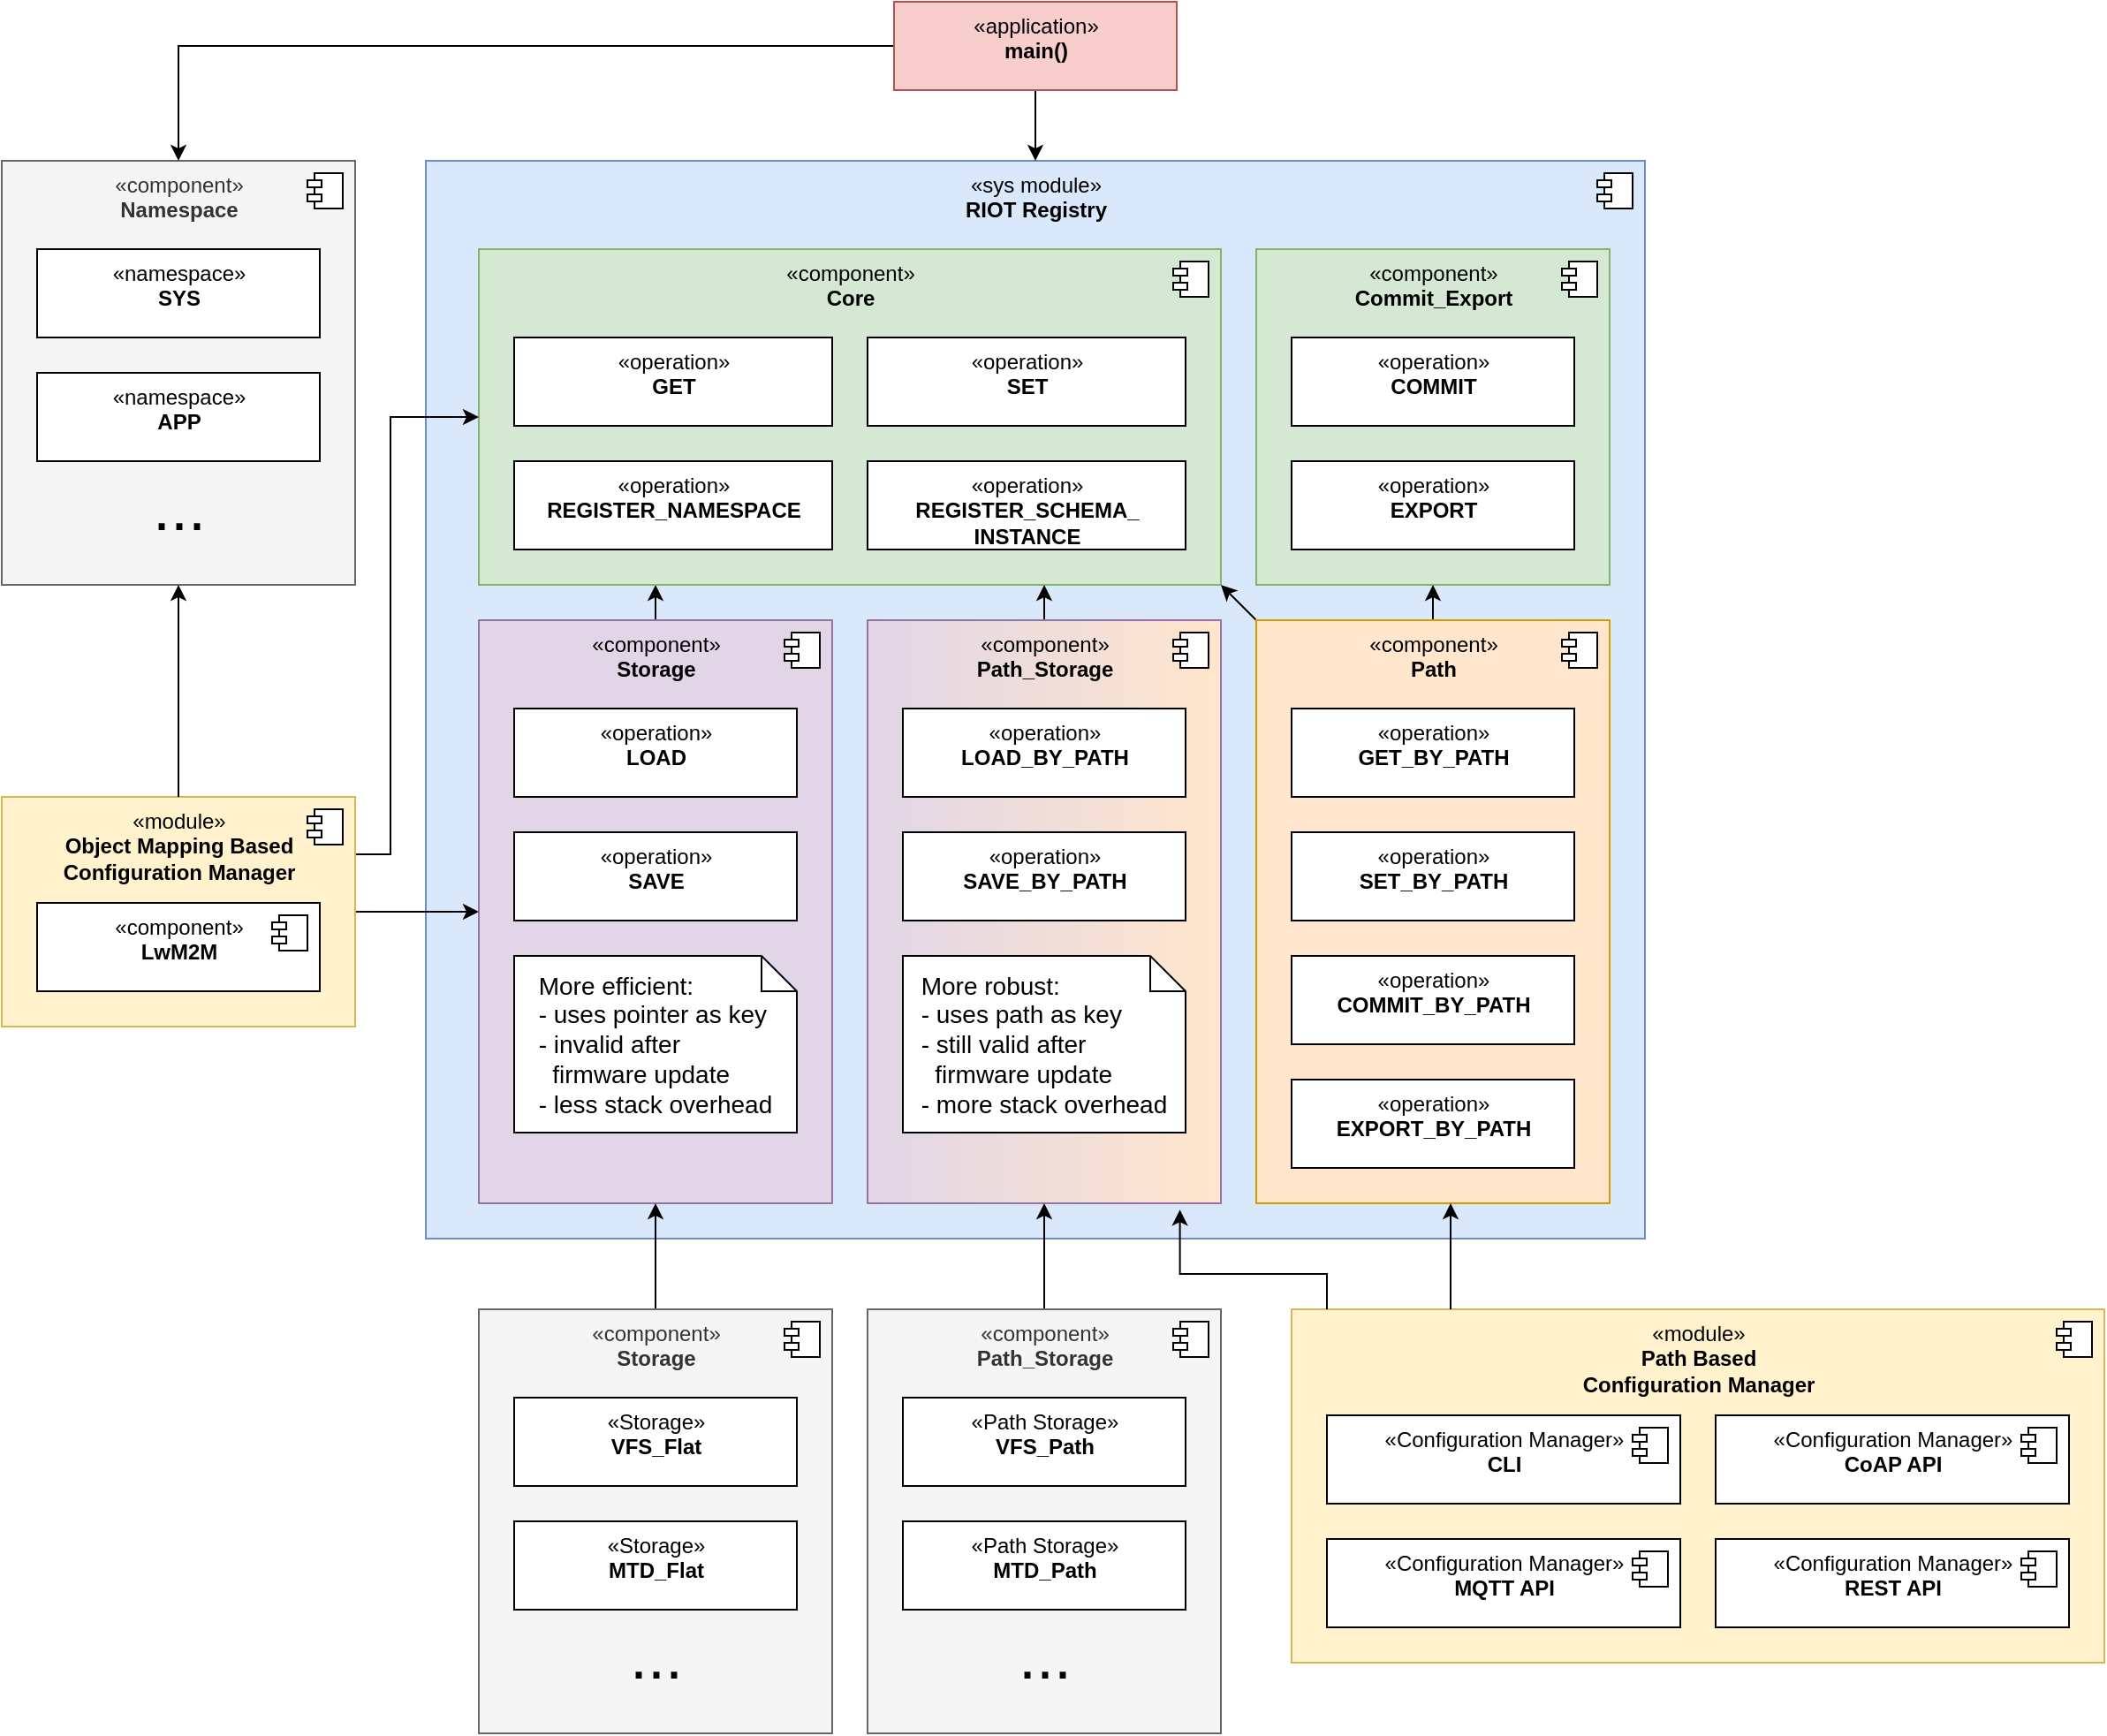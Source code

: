 <mxfile>
    <diagram id="h9DzdqyxrpRUiVM34piB" name="Page-1">
        <mxGraphModel dx="3149" dy="2790" grid="1" gridSize="10" guides="1" tooltips="1" connect="1" arrows="1" fold="1" page="1" pageScale="1" pageWidth="1169" pageHeight="827" math="0" shadow="0">
            <root>
                <mxCell id="0"/>
                <mxCell id="1" parent="0"/>
                <mxCell id="35" value="«sys module»&lt;br&gt;&lt;b&gt;RIOT Registry&lt;/b&gt;" style="html=1;dropTarget=0;verticalAlign=top;fillColor=#dae8fc;strokeColor=#6c8ebf;" vertex="1" parent="1">
                    <mxGeometry x="-250" y="-990" width="690" height="610" as="geometry"/>
                </mxCell>
                <mxCell id="36" value="" style="shape=module;jettyWidth=8;jettyHeight=4;" vertex="1" parent="35">
                    <mxGeometry x="1" width="20" height="20" relative="1" as="geometry">
                        <mxPoint x="-27" y="7" as="offset"/>
                    </mxGeometry>
                </mxCell>
                <mxCell id="96" value="«component»&lt;br&gt;&lt;b&gt;Commit_Export&lt;/b&gt;" style="html=1;dropTarget=0;verticalAlign=top;fillColor=#d5e8d4;strokeColor=#82b366;" vertex="1" parent="1">
                    <mxGeometry x="220" y="-940" width="200" height="190" as="geometry"/>
                </mxCell>
                <mxCell id="97" value="" style="shape=module;jettyWidth=8;jettyHeight=4;" vertex="1" parent="96">
                    <mxGeometry x="1" width="20" height="20" relative="1" as="geometry">
                        <mxPoint x="-27" y="7" as="offset"/>
                    </mxGeometry>
                </mxCell>
                <mxCell id="74" style="edgeStyle=elbowEdgeStyle;rounded=0;html=1;fontSize=36;" edge="1" parent="1" source="57" target="2">
                    <mxGeometry relative="1" as="geometry"/>
                </mxCell>
                <mxCell id="57" value="«component»&lt;br&gt;&lt;b&gt;Storage&lt;/b&gt;" style="html=1;dropTarget=0;verticalAlign=top;fillColor=#e1d5e7;strokeColor=#9673a6;" vertex="1" parent="1">
                    <mxGeometry x="-220" y="-730" width="200" height="330" as="geometry"/>
                </mxCell>
                <mxCell id="58" value="" style="shape=module;jettyWidth=8;jettyHeight=4;" vertex="1" parent="57">
                    <mxGeometry x="1" width="20" height="20" relative="1" as="geometry">
                        <mxPoint x="-27" y="7" as="offset"/>
                    </mxGeometry>
                </mxCell>
                <mxCell id="50" value="«module»&lt;br&gt;&lt;b&gt;Path Based&lt;br&gt;Configuration Manager&lt;/b&gt;" style="html=1;dropTarget=0;verticalAlign=top;fillColor=#fff2cc;strokeColor=#d6b656;" vertex="1" parent="1">
                    <mxGeometry x="240" y="-340" width="460" height="200" as="geometry"/>
                </mxCell>
                <mxCell id="51" value="" style="shape=module;jettyWidth=8;jettyHeight=4;" vertex="1" parent="50">
                    <mxGeometry x="1" width="20" height="20" relative="1" as="geometry">
                        <mxPoint x="-27" y="7" as="offset"/>
                    </mxGeometry>
                </mxCell>
                <mxCell id="2" value="«component»&lt;br&gt;&lt;b&gt;Core&lt;/b&gt;" style="html=1;dropTarget=0;verticalAlign=top;fillColor=#d5e8d4;strokeColor=#82b366;" vertex="1" parent="1">
                    <mxGeometry x="-220" y="-940" width="420" height="190" as="geometry"/>
                </mxCell>
                <mxCell id="3" value="" style="shape=module;jettyWidth=8;jettyHeight=4;" vertex="1" parent="2">
                    <mxGeometry x="1" width="20" height="20" relative="1" as="geometry">
                        <mxPoint x="-27" y="7" as="offset"/>
                    </mxGeometry>
                </mxCell>
                <mxCell id="28" style="html=1;fontSize=36;rounded=0;exitX=0;exitY=0;exitDx=0;exitDy=0;entryX=1;entryY=1;entryDx=0;entryDy=0;" edge="1" parent="1" source="4" target="2">
                    <mxGeometry relative="1" as="geometry">
                        <mxPoint x="220" y="-809.947" as="sourcePoint"/>
                        <mxPoint x="320" y="-770" as="targetPoint"/>
                    </mxGeometry>
                </mxCell>
                <mxCell id="99" style="edgeStyle=elbowEdgeStyle;rounded=0;html=1;fontSize=14;" edge="1" parent="1" source="4" target="96">
                    <mxGeometry relative="1" as="geometry"/>
                </mxCell>
                <mxCell id="4" value="«component»&lt;br&gt;&lt;b&gt;Path&lt;/b&gt;" style="html=1;dropTarget=0;verticalAlign=top;fillColor=#ffe6cc;strokeColor=#d79b00;" vertex="1" parent="1">
                    <mxGeometry x="220" y="-730" width="200" height="330" as="geometry"/>
                </mxCell>
                <mxCell id="5" value="" style="shape=module;jettyWidth=8;jettyHeight=4;" vertex="1" parent="4">
                    <mxGeometry x="1" width="20" height="20" relative="1" as="geometry">
                        <mxPoint x="-27" y="7" as="offset"/>
                    </mxGeometry>
                </mxCell>
                <mxCell id="75" style="edgeStyle=elbowEdgeStyle;rounded=0;html=1;fontSize=36;" edge="1" parent="1" source="6" target="2">
                    <mxGeometry relative="1" as="geometry"/>
                </mxCell>
                <mxCell id="6" value="«component»&lt;br&gt;&lt;b&gt;Path_Storage&lt;/b&gt;" style="html=1;dropTarget=0;verticalAlign=top;fillColor=#e1d5e7;strokeColor=#9673a6;fillStyle=auto;gradientColor=#FFE6CC;gradientDirection=east;" vertex="1" parent="1">
                    <mxGeometry y="-730" width="200" height="330" as="geometry"/>
                </mxCell>
                <mxCell id="7" value="" style="shape=module;jettyWidth=8;jettyHeight=4;" vertex="1" parent="6">
                    <mxGeometry x="1" width="20" height="20" relative="1" as="geometry">
                        <mxPoint x="-27" y="7" as="offset"/>
                    </mxGeometry>
                </mxCell>
                <mxCell id="34" style="edgeStyle=elbowEdgeStyle;rounded=0;html=1;fontSize=36;" edge="1" parent="1" source="50" target="4">
                    <mxGeometry relative="1" as="geometry">
                        <mxPoint x="830" y="-390" as="targetPoint"/>
                    </mxGeometry>
                </mxCell>
                <mxCell id="8" value="«Configuration Manager»&lt;br&gt;&lt;b&gt;CLI&lt;/b&gt;" style="html=1;dropTarget=0;verticalAlign=top;" vertex="1" parent="1">
                    <mxGeometry x="260" y="-280" width="200" height="50" as="geometry"/>
                </mxCell>
                <mxCell id="9" value="" style="shape=module;jettyWidth=8;jettyHeight=4;" vertex="1" parent="8">
                    <mxGeometry x="1" width="20" height="20" relative="1" as="geometry">
                        <mxPoint x="-27" y="7" as="offset"/>
                    </mxGeometry>
                </mxCell>
                <mxCell id="10" value="«component»&lt;br&gt;&lt;b&gt;Namespace&lt;/b&gt;" style="html=1;dropTarget=0;verticalAlign=top;fillColor=#f5f5f5;strokeColor=#666666;fontColor=#333333;" vertex="1" parent="1">
                    <mxGeometry x="-490" y="-990" width="200" height="240" as="geometry"/>
                </mxCell>
                <mxCell id="11" value="" style="shape=module;jettyWidth=8;jettyHeight=4;" vertex="1" parent="10">
                    <mxGeometry x="1" width="20" height="20" relative="1" as="geometry">
                        <mxPoint x="-27" y="7" as="offset"/>
                    </mxGeometry>
                </mxCell>
                <mxCell id="12" value="«namespace»&lt;br&gt;&lt;b&gt;SYS&lt;/b&gt;" style="html=1;dropTarget=0;verticalAlign=top;" vertex="1" parent="1">
                    <mxGeometry x="-470" y="-940" width="160" height="50" as="geometry"/>
                </mxCell>
                <mxCell id="14" value="«namespace»&lt;br&gt;&lt;b&gt;APP&lt;/b&gt;" style="html=1;dropTarget=0;verticalAlign=top;" vertex="1" parent="1">
                    <mxGeometry x="-470" y="-870" width="160" height="50" as="geometry"/>
                </mxCell>
                <mxCell id="18" value="&lt;font style=&quot;font-size: 36px;&quot;&gt;...&lt;/font&gt;" style="text;html=1;align=center;verticalAlign=middle;resizable=0;points=[];autosize=1;strokeColor=none;fillColor=none;" vertex="1" parent="1">
                    <mxGeometry x="-415" y="-824" width="50" height="60" as="geometry"/>
                </mxCell>
                <mxCell id="19" value="«operation»&lt;br&gt;&lt;b&gt;GET&lt;/b&gt;" style="html=1;dropTarget=0;verticalAlign=top;" vertex="1" parent="1">
                    <mxGeometry x="-200" y="-890" width="180" height="50" as="geometry"/>
                </mxCell>
                <mxCell id="21" value="«operation»&lt;br&gt;&lt;b&gt;SET&lt;/b&gt;" style="html=1;dropTarget=0;verticalAlign=top;" vertex="1" parent="1">
                    <mxGeometry y="-890" width="180" height="50" as="geometry"/>
                </mxCell>
                <mxCell id="23" value="«operation»&lt;br&gt;&lt;b&gt;REGISTER_NAMESPACE&lt;/b&gt;" style="html=1;dropTarget=0;verticalAlign=top;" vertex="1" parent="1">
                    <mxGeometry x="-200" y="-820" width="180" height="50" as="geometry"/>
                </mxCell>
                <mxCell id="25" value="«operation»&lt;br style=&quot;border-color: var(--border-color);&quot;&gt;&lt;b style=&quot;border-color: var(--border-color);&quot;&gt;REGISTER_SCHEMA_&lt;br&gt;INSTANCE&lt;/b&gt;" style="html=1;dropTarget=0;verticalAlign=top;" vertex="1" parent="1">
                    <mxGeometry y="-820" width="180" height="50" as="geometry"/>
                </mxCell>
                <mxCell id="30" value="«operation»&lt;br&gt;&lt;b&gt;GET_BY_PATH&lt;/b&gt;" style="html=1;dropTarget=0;verticalAlign=top;" vertex="1" parent="1">
                    <mxGeometry x="240" y="-680" width="160" height="50" as="geometry"/>
                </mxCell>
                <mxCell id="31" value="«operation»&lt;br&gt;&lt;b&gt;SET_BY_PATH&lt;/b&gt;" style="html=1;dropTarget=0;verticalAlign=top;" vertex="1" parent="1">
                    <mxGeometry x="240" y="-610" width="160" height="50" as="geometry"/>
                </mxCell>
                <mxCell id="32" value="«operation»&lt;br&gt;&lt;b&gt;COMMIT_BY_PATH&lt;/b&gt;" style="html=1;dropTarget=0;verticalAlign=top;" vertex="1" parent="1">
                    <mxGeometry x="240" y="-540" width="160" height="50" as="geometry"/>
                </mxCell>
                <mxCell id="33" value="«operation»&lt;br&gt;&lt;b&gt;EXPORT_BY_PATH&lt;/b&gt;" style="html=1;dropTarget=0;verticalAlign=top;" vertex="1" parent="1">
                    <mxGeometry x="240" y="-470" width="160" height="50" as="geometry"/>
                </mxCell>
                <mxCell id="37" value="«operation»&lt;br&gt;&lt;b&gt;LOAD_BY_PATH&lt;/b&gt;" style="html=1;dropTarget=0;verticalAlign=top;" vertex="1" parent="1">
                    <mxGeometry x="20" y="-680" width="160" height="50" as="geometry"/>
                </mxCell>
                <mxCell id="38" value="«operation»&lt;br&gt;&lt;b&gt;SAVE_BY_PATH&lt;/b&gt;" style="html=1;dropTarget=0;verticalAlign=top;" vertex="1" parent="1">
                    <mxGeometry x="20" y="-610" width="160" height="50" as="geometry"/>
                </mxCell>
                <mxCell id="39" value="«Configuration Manager»&lt;br&gt;&lt;b&gt;CoAP API&lt;/b&gt;" style="html=1;dropTarget=0;verticalAlign=top;" vertex="1" parent="1">
                    <mxGeometry x="480" y="-280" width="200" height="50" as="geometry"/>
                </mxCell>
                <mxCell id="40" value="" style="shape=module;jettyWidth=8;jettyHeight=4;" vertex="1" parent="39">
                    <mxGeometry x="1" width="20" height="20" relative="1" as="geometry">
                        <mxPoint x="-27" y="7" as="offset"/>
                    </mxGeometry>
                </mxCell>
                <mxCell id="41" value="«Configuration Manager»&lt;br&gt;&lt;b&gt;MQTT API&lt;/b&gt;" style="html=1;dropTarget=0;verticalAlign=top;" vertex="1" parent="1">
                    <mxGeometry x="260" y="-210" width="200" height="50" as="geometry"/>
                </mxCell>
                <mxCell id="42" value="" style="shape=module;jettyWidth=8;jettyHeight=4;" vertex="1" parent="41">
                    <mxGeometry x="1" width="20" height="20" relative="1" as="geometry">
                        <mxPoint x="-27" y="7" as="offset"/>
                    </mxGeometry>
                </mxCell>
                <mxCell id="49" style="edgeStyle=elbowEdgeStyle;rounded=0;html=1;fontSize=36;exitX=1;exitY=0.25;exitDx=0;exitDy=0;" edge="1" parent="1" source="60" target="2">
                    <mxGeometry relative="1" as="geometry">
                        <mxPoint x="560" y="-765" as="sourcePoint"/>
                        <Array as="points">
                            <mxPoint x="-270" y="-700"/>
                        </Array>
                    </mxGeometry>
                </mxCell>
                <mxCell id="59" style="edgeStyle=elbowEdgeStyle;rounded=0;elbow=vertical;html=1;fontSize=36;" edge="1" parent="1" source="60" target="57">
                    <mxGeometry relative="1" as="geometry">
                        <mxPoint x="660" y="-740" as="sourcePoint"/>
                        <Array as="points">
                            <mxPoint x="-410" y="-630"/>
                        </Array>
                    </mxGeometry>
                </mxCell>
                <mxCell id="55" value="«operation»&lt;br&gt;&lt;b&gt;LOAD&lt;/b&gt;" style="html=1;dropTarget=0;verticalAlign=top;" vertex="1" parent="1">
                    <mxGeometry x="-200" y="-680" width="160" height="50" as="geometry"/>
                </mxCell>
                <mxCell id="56" value="«operation»&lt;br&gt;&lt;b&gt;SAVE&lt;/b&gt;" style="html=1;dropTarget=0;verticalAlign=top;" vertex="1" parent="1">
                    <mxGeometry x="-200" y="-610" width="160" height="50" as="geometry"/>
                </mxCell>
                <mxCell id="60" value="«module»&lt;br&gt;&lt;b&gt;Object Mapping Based&lt;br&gt;Configuration Manager&lt;/b&gt;" style="html=1;dropTarget=0;verticalAlign=top;fillColor=#fff2cc;strokeColor=#d6b656;" vertex="1" parent="1">
                    <mxGeometry x="-490" y="-630" width="200" height="130" as="geometry"/>
                </mxCell>
                <mxCell id="61" value="" style="shape=module;jettyWidth=8;jettyHeight=4;" vertex="1" parent="60">
                    <mxGeometry x="1" width="20" height="20" relative="1" as="geometry">
                        <mxPoint x="-27" y="7" as="offset"/>
                    </mxGeometry>
                </mxCell>
                <mxCell id="68" value="«component»&lt;br&gt;&lt;b&gt;LwM2M&lt;/b&gt;" style="html=1;dropTarget=0;verticalAlign=top;" vertex="1" parent="1">
                    <mxGeometry x="-470" y="-570" width="160" height="50" as="geometry"/>
                </mxCell>
                <mxCell id="69" value="" style="shape=module;jettyWidth=8;jettyHeight=4;" vertex="1" parent="68">
                    <mxGeometry x="1" width="20" height="20" relative="1" as="geometry">
                        <mxPoint x="-27" y="7" as="offset"/>
                    </mxGeometry>
                </mxCell>
                <mxCell id="70" style="edgeStyle=elbowEdgeStyle;rounded=0;html=1;fontSize=36;entryX=0.884;entryY=1.011;entryDx=0;entryDy=0;elbow=vertical;entryPerimeter=0;" edge="1" parent="1" source="50" target="6">
                    <mxGeometry relative="1" as="geometry">
                        <mxPoint x="550" y="-500" as="sourcePoint"/>
                        <mxPoint x="430" y="-500" as="targetPoint"/>
                        <Array as="points">
                            <mxPoint x="260" y="-360"/>
                        </Array>
                    </mxGeometry>
                </mxCell>
                <mxCell id="72" value="«Configuration Manager»&lt;br&gt;&lt;b&gt;REST API&lt;/b&gt;" style="html=1;dropTarget=0;verticalAlign=top;" vertex="1" parent="1">
                    <mxGeometry x="480" y="-210" width="200" height="50" as="geometry"/>
                </mxCell>
                <mxCell id="73" value="" style="shape=module;jettyWidth=8;jettyHeight=4;" vertex="1" parent="72">
                    <mxGeometry x="1" width="20" height="20" relative="1" as="geometry">
                        <mxPoint x="-27" y="7" as="offset"/>
                    </mxGeometry>
                </mxCell>
                <mxCell id="100" style="edgeStyle=elbowEdgeStyle;rounded=0;html=1;fontSize=14;" edge="1" parent="1" source="77" target="57">
                    <mxGeometry relative="1" as="geometry">
                        <mxPoint x="250.0" y="-250" as="targetPoint"/>
                    </mxGeometry>
                </mxCell>
                <mxCell id="77" value="«component»&lt;br&gt;&lt;b&gt;Storage&lt;/b&gt;" style="html=1;dropTarget=0;verticalAlign=top;fillColor=#f5f5f5;strokeColor=#666666;fontColor=#333333;" vertex="1" parent="1">
                    <mxGeometry x="-220" y="-340" width="200" height="240" as="geometry"/>
                </mxCell>
                <mxCell id="78" value="" style="shape=module;jettyWidth=8;jettyHeight=4;" vertex="1" parent="77">
                    <mxGeometry x="1" width="20" height="20" relative="1" as="geometry">
                        <mxPoint x="-27" y="7" as="offset"/>
                    </mxGeometry>
                </mxCell>
                <mxCell id="79" value="«Storage»&lt;br&gt;&lt;b&gt;VFS_Flat&lt;/b&gt;" style="html=1;dropTarget=0;verticalAlign=top;" vertex="1" parent="1">
                    <mxGeometry x="-200" y="-290" width="160" height="50" as="geometry"/>
                </mxCell>
                <mxCell id="81" value="&lt;font style=&quot;font-size: 36px;&quot;&gt;...&lt;/font&gt;" style="text;html=1;align=center;verticalAlign=middle;resizable=0;points=[];autosize=1;strokeColor=none;fillColor=none;" vertex="1" parent="1">
                    <mxGeometry x="-145" y="-174" width="50" height="60" as="geometry"/>
                </mxCell>
                <mxCell id="101" style="edgeStyle=elbowEdgeStyle;rounded=0;html=1;fontSize=14;" edge="1" parent="1" source="82" target="6">
                    <mxGeometry relative="1" as="geometry"/>
                </mxCell>
                <mxCell id="82" value="«component»&lt;br&gt;&lt;b&gt;Path_Storage&lt;/b&gt;" style="html=1;dropTarget=0;verticalAlign=top;fillColor=#f5f5f5;strokeColor=#666666;fontColor=#333333;" vertex="1" parent="1">
                    <mxGeometry y="-340" width="200" height="240" as="geometry"/>
                </mxCell>
                <mxCell id="83" value="" style="shape=module;jettyWidth=8;jettyHeight=4;" vertex="1" parent="82">
                    <mxGeometry x="1" width="20" height="20" relative="1" as="geometry">
                        <mxPoint x="-27" y="7" as="offset"/>
                    </mxGeometry>
                </mxCell>
                <mxCell id="84" value="«Path Storage»&lt;br&gt;&lt;b&gt;VFS_Path&lt;/b&gt;" style="html=1;dropTarget=0;verticalAlign=top;" vertex="1" parent="1">
                    <mxGeometry x="20" y="-290" width="160" height="50" as="geometry"/>
                </mxCell>
                <mxCell id="85" value="&lt;font style=&quot;font-size: 36px;&quot;&gt;...&lt;/font&gt;" style="text;html=1;align=center;verticalAlign=middle;resizable=0;points=[];autosize=1;strokeColor=none;fillColor=none;" vertex="1" parent="1">
                    <mxGeometry x="75" y="-174" width="50" height="60" as="geometry"/>
                </mxCell>
                <mxCell id="92" value="«Storage»&lt;br&gt;&lt;b&gt;MTD_Flat&lt;/b&gt;" style="html=1;dropTarget=0;verticalAlign=top;" vertex="1" parent="1">
                    <mxGeometry x="-200" y="-220" width="160" height="50" as="geometry"/>
                </mxCell>
                <mxCell id="93" value="«Path Storage»&lt;br&gt;&lt;b&gt;MTD_Path&lt;/b&gt;" style="html=1;dropTarget=0;verticalAlign=top;" vertex="1" parent="1">
                    <mxGeometry x="20" y="-220" width="160" height="50" as="geometry"/>
                </mxCell>
                <mxCell id="94" value="«operation»&lt;br&gt;&lt;b&gt;COMMIT&lt;/b&gt;" style="html=1;dropTarget=0;verticalAlign=top;" vertex="1" parent="1">
                    <mxGeometry x="240" y="-890" width="160" height="50" as="geometry"/>
                </mxCell>
                <mxCell id="95" value="«operation»&lt;br&gt;&lt;b&gt;EXPORT&lt;/b&gt;" style="html=1;dropTarget=0;verticalAlign=top;" vertex="1" parent="1">
                    <mxGeometry x="240" y="-820" width="160" height="50" as="geometry"/>
                </mxCell>
                <mxCell id="102" value="&lt;div style=&quot;text-align: left; font-size: 14px;&quot;&gt;&lt;span style=&quot;background-color: initial;&quot;&gt;&lt;font style=&quot;font-size: 14px;&quot;&gt;More efficient:&lt;/font&gt;&lt;/span&gt;&lt;/div&gt;&lt;div style=&quot;text-align: left; font-size: 14px;&quot;&gt;&lt;span style=&quot;background-color: initial;&quot;&gt;&lt;font style=&quot;font-size: 14px;&quot;&gt;- uses pointer as key&lt;/font&gt;&lt;/span&gt;&lt;/div&gt;&lt;div style=&quot;text-align: left; font-size: 14px;&quot;&gt;&lt;span style=&quot;background-color: initial;&quot;&gt;&lt;font style=&quot;font-size: 14px;&quot;&gt;- invalid after&amp;nbsp;&lt;/font&gt;&lt;/span&gt;&lt;/div&gt;&lt;div style=&quot;text-align: left; font-size: 14px;&quot;&gt;&lt;span style=&quot;background-color: initial;&quot;&gt;&lt;font style=&quot;font-size: 14px;&quot;&gt;&amp;nbsp; firmware update&lt;/font&gt;&lt;/span&gt;&lt;/div&gt;&lt;div style=&quot;text-align: left; font-size: 14px;&quot;&gt;&lt;span style=&quot;background-color: initial;&quot;&gt;&lt;font style=&quot;font-size: 14px;&quot;&gt;- less stack overhead&lt;/font&gt;&lt;/span&gt;&lt;/div&gt;" style="shape=note;size=20;whiteSpace=wrap;html=1;rounded=1;fillStyle=auto;fontSize=36;gradientDirection=east;" vertex="1" parent="1">
                    <mxGeometry x="-200" y="-540" width="160" height="100" as="geometry"/>
                </mxCell>
                <mxCell id="103" value="&lt;div style=&quot;text-align: left; font-size: 14px;&quot;&gt;&lt;span style=&quot;background-color: initial;&quot;&gt;&lt;font style=&quot;font-size: 14px;&quot;&gt;More robust:&lt;/font&gt;&lt;/span&gt;&lt;/div&gt;&lt;div style=&quot;text-align: left; font-size: 14px;&quot;&gt;&lt;span style=&quot;background-color: initial;&quot;&gt;&lt;font style=&quot;font-size: 14px;&quot;&gt;- uses path as key&lt;/font&gt;&lt;/span&gt;&lt;/div&gt;&lt;div style=&quot;text-align: left; font-size: 14px;&quot;&gt;&lt;span style=&quot;background-color: initial;&quot;&gt;&lt;font style=&quot;font-size: 14px;&quot;&gt;- still valid after &lt;br&gt;&amp;nbsp; firmware&amp;nbsp;&lt;/font&gt;&lt;/span&gt;&lt;span style=&quot;background-color: initial;&quot;&gt;update&lt;/span&gt;&lt;/div&gt;&lt;div style=&quot;text-align: left; font-size: 14px;&quot;&gt;&lt;span style=&quot;background-color: initial;&quot;&gt;- more stack overhead&lt;/span&gt;&lt;/div&gt;" style="shape=note;size=20;whiteSpace=wrap;html=1;rounded=1;fillStyle=auto;fontSize=36;gradientDirection=east;" vertex="1" parent="1">
                    <mxGeometry x="20" y="-540" width="160" height="100" as="geometry"/>
                </mxCell>
                <mxCell id="105" style="edgeStyle=elbowEdgeStyle;rounded=0;elbow=vertical;html=1;fontSize=14;" edge="1" parent="1" source="104" target="10">
                    <mxGeometry relative="1" as="geometry">
                        <Array as="points">
                            <mxPoint x="-160" y="-1055"/>
                        </Array>
                    </mxGeometry>
                </mxCell>
                <mxCell id="106" style="edgeStyle=elbowEdgeStyle;rounded=0;elbow=vertical;html=1;fontSize=14;" edge="1" parent="1" source="104" target="35">
                    <mxGeometry relative="1" as="geometry">
                        <mxPoint x="-320" y="-350" as="targetPoint"/>
                    </mxGeometry>
                </mxCell>
                <mxCell id="104" value="«application»&lt;br&gt;&lt;b&gt;main()&lt;/b&gt;" style="html=1;dropTarget=0;verticalAlign=top;fillColor=#f8cecc;strokeColor=#b85450;" vertex="1" parent="1">
                    <mxGeometry x="15" y="-1080" width="160" height="50" as="geometry"/>
                </mxCell>
                <mxCell id="107" style="edgeStyle=elbowEdgeStyle;rounded=0;elbow=vertical;html=1;fontSize=36;" edge="1" parent="1" source="60" target="10">
                    <mxGeometry relative="1" as="geometry">
                        <mxPoint x="-400" y="-800.0" as="sourcePoint"/>
                        <mxPoint x="-210" y="-620" as="targetPoint"/>
                    </mxGeometry>
                </mxCell>
            </root>
        </mxGraphModel>
    </diagram>
</mxfile>